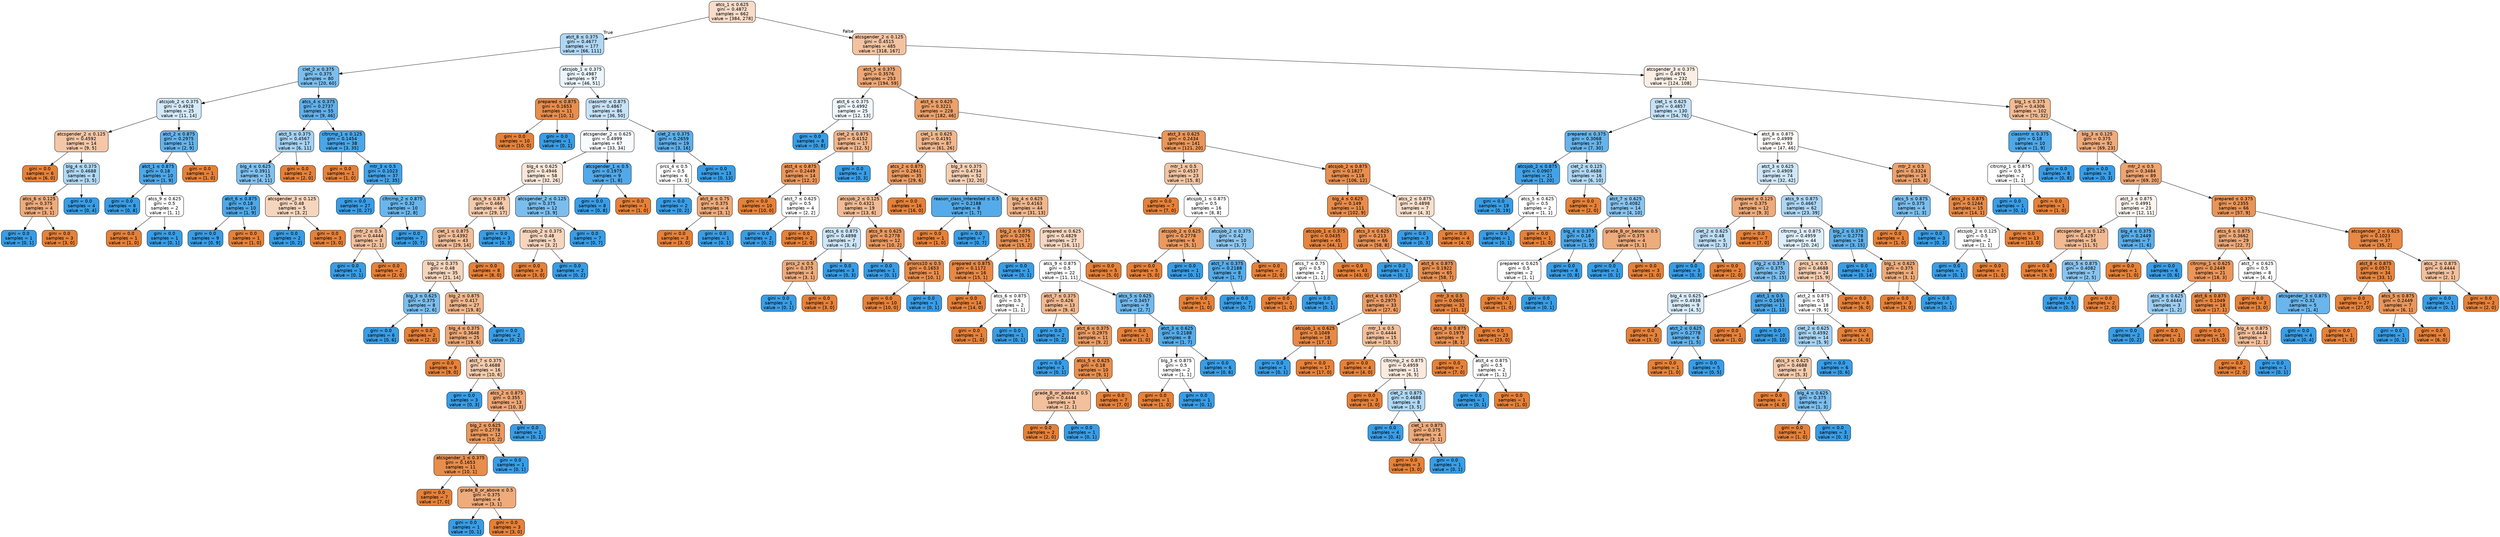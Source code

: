 digraph Tree {
node [shape=box, style="filled, rounded", color="black", fontname=helvetica] ;
edge [fontname=helvetica] ;
0 [label=<atcs_1 &le; 0.625<br/>gini = 0.4872<br/>samples = 662<br/>value = [384, 278]>, fillcolor="#e5813946"] ;
1 [label=<atct_8 &le; 0.375<br/>gini = 0.4677<br/>samples = 177<br/>value = [66, 111]>, fillcolor="#399de567"] ;
0 -> 1 [labeldistance=2.5, labelangle=45, headlabel="True"] ;
2 [label=<clet_2 &le; 0.375<br/>gini = 0.375<br/>samples = 80<br/>value = [20, 60]>, fillcolor="#399de5aa"] ;
1 -> 2 ;
3 [label=<atcsjob_2 &le; 0.375<br/>gini = 0.4928<br/>samples = 25<br/>value = [11, 14]>, fillcolor="#399de537"] ;
2 -> 3 ;
4 [label=<atcsgender_2 &le; 0.125<br/>gini = 0.4592<br/>samples = 14<br/>value = [9, 5]>, fillcolor="#e5813971"] ;
3 -> 4 ;
5 [label=<gini = 0.0<br/>samples = 6<br/>value = [6, 0]>, fillcolor="#e58139ff"] ;
4 -> 5 ;
6 [label=<blg_4 &le; 0.375<br/>gini = 0.4688<br/>samples = 8<br/>value = [3, 5]>, fillcolor="#399de566"] ;
4 -> 6 ;
7 [label=<atcs_6 &le; 0.125<br/>gini = 0.375<br/>samples = 4<br/>value = [3, 1]>, fillcolor="#e58139aa"] ;
6 -> 7 ;
8 [label=<gini = 0.0<br/>samples = 1<br/>value = [0, 1]>, fillcolor="#399de5ff"] ;
7 -> 8 ;
9 [label=<gini = 0.0<br/>samples = 3<br/>value = [3, 0]>, fillcolor="#e58139ff"] ;
7 -> 9 ;
10 [label=<gini = 0.0<br/>samples = 4<br/>value = [0, 4]>, fillcolor="#399de5ff"] ;
6 -> 10 ;
11 [label=<atct_2 &le; 0.875<br/>gini = 0.2975<br/>samples = 11<br/>value = [2, 9]>, fillcolor="#399de5c6"] ;
3 -> 11 ;
12 [label=<atct_1 &le; 0.875<br/>gini = 0.18<br/>samples = 10<br/>value = [1, 9]>, fillcolor="#399de5e3"] ;
11 -> 12 ;
13 [label=<gini = 0.0<br/>samples = 8<br/>value = [0, 8]>, fillcolor="#399de5ff"] ;
12 -> 13 ;
14 [label=<atcs_9 &le; 0.625<br/>gini = 0.5<br/>samples = 2<br/>value = [1, 1]>, fillcolor="#e5813900"] ;
12 -> 14 ;
15 [label=<gini = 0.0<br/>samples = 1<br/>value = [1, 0]>, fillcolor="#e58139ff"] ;
14 -> 15 ;
16 [label=<gini = 0.0<br/>samples = 1<br/>value = [0, 1]>, fillcolor="#399de5ff"] ;
14 -> 16 ;
17 [label=<gini = 0.0<br/>samples = 1<br/>value = [1, 0]>, fillcolor="#e58139ff"] ;
11 -> 17 ;
18 [label=<atcs_4 &le; 0.375<br/>gini = 0.2737<br/>samples = 55<br/>value = [9, 46]>, fillcolor="#399de5cd"] ;
2 -> 18 ;
19 [label=<atct_5 &le; 0.375<br/>gini = 0.4567<br/>samples = 17<br/>value = [6, 11]>, fillcolor="#399de574"] ;
18 -> 19 ;
20 [label=<blg_4 &le; 0.625<br/>gini = 0.3911<br/>samples = 15<br/>value = [4, 11]>, fillcolor="#399de5a2"] ;
19 -> 20 ;
21 [label=<atct_6 &le; 0.875<br/>gini = 0.18<br/>samples = 10<br/>value = [1, 9]>, fillcolor="#399de5e3"] ;
20 -> 21 ;
22 [label=<gini = 0.0<br/>samples = 9<br/>value = [0, 9]>, fillcolor="#399de5ff"] ;
21 -> 22 ;
23 [label=<gini = 0.0<br/>samples = 1<br/>value = [1, 0]>, fillcolor="#e58139ff"] ;
21 -> 23 ;
24 [label=<atcsgender_3 &le; 0.125<br/>gini = 0.48<br/>samples = 5<br/>value = [3, 2]>, fillcolor="#e5813955"] ;
20 -> 24 ;
25 [label=<gini = 0.0<br/>samples = 2<br/>value = [0, 2]>, fillcolor="#399de5ff"] ;
24 -> 25 ;
26 [label=<gini = 0.0<br/>samples = 3<br/>value = [3, 0]>, fillcolor="#e58139ff"] ;
24 -> 26 ;
27 [label=<gini = 0.0<br/>samples = 2<br/>value = [2, 0]>, fillcolor="#e58139ff"] ;
19 -> 27 ;
28 [label=<cltrcmp_1 &le; 0.125<br/>gini = 0.1454<br/>samples = 38<br/>value = [3, 35]>, fillcolor="#399de5e9"] ;
18 -> 28 ;
29 [label=<gini = 0.0<br/>samples = 1<br/>value = [1, 0]>, fillcolor="#e58139ff"] ;
28 -> 29 ;
30 [label=<mtr_3 &le; 0.5<br/>gini = 0.1023<br/>samples = 37<br/>value = [2, 35]>, fillcolor="#399de5f0"] ;
28 -> 30 ;
31 [label=<gini = 0.0<br/>samples = 27<br/>value = [0, 27]>, fillcolor="#399de5ff"] ;
30 -> 31 ;
32 [label=<cltrcmp_2 &le; 0.875<br/>gini = 0.32<br/>samples = 10<br/>value = [2, 8]>, fillcolor="#399de5bf"] ;
30 -> 32 ;
33 [label=<mtr_2 &le; 0.5<br/>gini = 0.4444<br/>samples = 3<br/>value = [2, 1]>, fillcolor="#e581397f"] ;
32 -> 33 ;
34 [label=<gini = 0.0<br/>samples = 1<br/>value = [0, 1]>, fillcolor="#399de5ff"] ;
33 -> 34 ;
35 [label=<gini = 0.0<br/>samples = 2<br/>value = [2, 0]>, fillcolor="#e58139ff"] ;
33 -> 35 ;
36 [label=<gini = 0.0<br/>samples = 7<br/>value = [0, 7]>, fillcolor="#399de5ff"] ;
32 -> 36 ;
37 [label=<atcsjob_1 &le; 0.375<br/>gini = 0.4987<br/>samples = 97<br/>value = [46, 51]>, fillcolor="#399de519"] ;
1 -> 37 ;
38 [label=<prepared &le; 0.875<br/>gini = 0.1653<br/>samples = 11<br/>value = [10, 1]>, fillcolor="#e58139e6"] ;
37 -> 38 ;
39 [label=<gini = 0.0<br/>samples = 10<br/>value = [10, 0]>, fillcolor="#e58139ff"] ;
38 -> 39 ;
40 [label=<gini = 0.0<br/>samples = 1<br/>value = [0, 1]>, fillcolor="#399de5ff"] ;
38 -> 40 ;
41 [label=<classmtr &le; 0.875<br/>gini = 0.4867<br/>samples = 86<br/>value = [36, 50]>, fillcolor="#399de547"] ;
37 -> 41 ;
42 [label=<atcsgender_2 &le; 0.625<br/>gini = 0.4999<br/>samples = 67<br/>value = [33, 34]>, fillcolor="#399de508"] ;
41 -> 42 ;
43 [label=<blg_4 &le; 0.625<br/>gini = 0.4946<br/>samples = 58<br/>value = [32, 26]>, fillcolor="#e5813930"] ;
42 -> 43 ;
44 [label=<atcs_9 &le; 0.875<br/>gini = 0.466<br/>samples = 46<br/>value = [29, 17]>, fillcolor="#e581396a"] ;
43 -> 44 ;
45 [label=<clet_1 &le; 0.875<br/>gini = 0.4392<br/>samples = 43<br/>value = [29, 14]>, fillcolor="#e5813984"] ;
44 -> 45 ;
46 [label=<blg_2 &le; 0.375<br/>gini = 0.48<br/>samples = 35<br/>value = [21, 14]>, fillcolor="#e5813955"] ;
45 -> 46 ;
47 [label=<blg_3 &le; 0.625<br/>gini = 0.375<br/>samples = 8<br/>value = [2, 6]>, fillcolor="#399de5aa"] ;
46 -> 47 ;
48 [label=<gini = 0.0<br/>samples = 6<br/>value = [0, 6]>, fillcolor="#399de5ff"] ;
47 -> 48 ;
49 [label=<gini = 0.0<br/>samples = 2<br/>value = [2, 0]>, fillcolor="#e58139ff"] ;
47 -> 49 ;
50 [label=<blg_2 &le; 0.875<br/>gini = 0.417<br/>samples = 27<br/>value = [19, 8]>, fillcolor="#e5813994"] ;
46 -> 50 ;
51 [label=<blg_4 &le; 0.375<br/>gini = 0.3648<br/>samples = 25<br/>value = [19, 6]>, fillcolor="#e58139ae"] ;
50 -> 51 ;
52 [label=<gini = 0.0<br/>samples = 9<br/>value = [9, 0]>, fillcolor="#e58139ff"] ;
51 -> 52 ;
53 [label=<atct_7 &le; 0.375<br/>gini = 0.4688<br/>samples = 16<br/>value = [10, 6]>, fillcolor="#e5813966"] ;
51 -> 53 ;
54 [label=<gini = 0.0<br/>samples = 3<br/>value = [0, 3]>, fillcolor="#399de5ff"] ;
53 -> 54 ;
55 [label=<atcs_2 &le; 0.875<br/>gini = 0.355<br/>samples = 13<br/>value = [10, 3]>, fillcolor="#e58139b3"] ;
53 -> 55 ;
56 [label=<blg_2 &le; 0.625<br/>gini = 0.2778<br/>samples = 12<br/>value = [10, 2]>, fillcolor="#e58139cc"] ;
55 -> 56 ;
57 [label=<atcsgender_1 &le; 0.375<br/>gini = 0.1653<br/>samples = 11<br/>value = [10, 1]>, fillcolor="#e58139e6"] ;
56 -> 57 ;
58 [label=<gini = 0.0<br/>samples = 7<br/>value = [7, 0]>, fillcolor="#e58139ff"] ;
57 -> 58 ;
59 [label=<grade_B_or_above &le; 0.5<br/>gini = 0.375<br/>samples = 4<br/>value = [3, 1]>, fillcolor="#e58139aa"] ;
57 -> 59 ;
60 [label=<gini = 0.0<br/>samples = 1<br/>value = [0, 1]>, fillcolor="#399de5ff"] ;
59 -> 60 ;
61 [label=<gini = 0.0<br/>samples = 3<br/>value = [3, 0]>, fillcolor="#e58139ff"] ;
59 -> 61 ;
62 [label=<gini = 0.0<br/>samples = 1<br/>value = [0, 1]>, fillcolor="#399de5ff"] ;
56 -> 62 ;
63 [label=<gini = 0.0<br/>samples = 1<br/>value = [0, 1]>, fillcolor="#399de5ff"] ;
55 -> 63 ;
64 [label=<gini = 0.0<br/>samples = 2<br/>value = [0, 2]>, fillcolor="#399de5ff"] ;
50 -> 64 ;
65 [label=<gini = 0.0<br/>samples = 8<br/>value = [8, 0]>, fillcolor="#e58139ff"] ;
45 -> 65 ;
66 [label=<gini = 0.0<br/>samples = 3<br/>value = [0, 3]>, fillcolor="#399de5ff"] ;
44 -> 66 ;
67 [label=<atcsgender_2 &le; 0.125<br/>gini = 0.375<br/>samples = 12<br/>value = [3, 9]>, fillcolor="#399de5aa"] ;
43 -> 67 ;
68 [label=<atcsjob_2 &le; 0.375<br/>gini = 0.48<br/>samples = 5<br/>value = [3, 2]>, fillcolor="#e5813955"] ;
67 -> 68 ;
69 [label=<gini = 0.0<br/>samples = 3<br/>value = [3, 0]>, fillcolor="#e58139ff"] ;
68 -> 69 ;
70 [label=<gini = 0.0<br/>samples = 2<br/>value = [0, 2]>, fillcolor="#399de5ff"] ;
68 -> 70 ;
71 [label=<gini = 0.0<br/>samples = 7<br/>value = [0, 7]>, fillcolor="#399de5ff"] ;
67 -> 71 ;
72 [label=<atcsgender_1 &le; 0.5<br/>gini = 0.1975<br/>samples = 9<br/>value = [1, 8]>, fillcolor="#399de5df"] ;
42 -> 72 ;
73 [label=<gini = 0.0<br/>samples = 8<br/>value = [0, 8]>, fillcolor="#399de5ff"] ;
72 -> 73 ;
74 [label=<gini = 0.0<br/>samples = 1<br/>value = [1, 0]>, fillcolor="#e58139ff"] ;
72 -> 74 ;
75 [label=<clet_2 &le; 0.375<br/>gini = 0.2659<br/>samples = 19<br/>value = [3, 16]>, fillcolor="#399de5cf"] ;
41 -> 75 ;
76 [label=<prcs_4 &le; 0.5<br/>gini = 0.5<br/>samples = 6<br/>value = [3, 3]>, fillcolor="#e5813900"] ;
75 -> 76 ;
77 [label=<gini = 0.0<br/>samples = 2<br/>value = [0, 2]>, fillcolor="#399de5ff"] ;
76 -> 77 ;
78 [label=<atct_8 &le; 0.75<br/>gini = 0.375<br/>samples = 4<br/>value = [3, 1]>, fillcolor="#e58139aa"] ;
76 -> 78 ;
79 [label=<gini = 0.0<br/>samples = 3<br/>value = [3, 0]>, fillcolor="#e58139ff"] ;
78 -> 79 ;
80 [label=<gini = 0.0<br/>samples = 1<br/>value = [0, 1]>, fillcolor="#399de5ff"] ;
78 -> 80 ;
81 [label=<gini = 0.0<br/>samples = 13<br/>value = [0, 13]>, fillcolor="#399de5ff"] ;
75 -> 81 ;
82 [label=<atcsgender_2 &le; 0.125<br/>gini = 0.4515<br/>samples = 485<br/>value = [318, 167]>, fillcolor="#e5813979"] ;
0 -> 82 [labeldistance=2.5, labelangle=-45, headlabel="False"] ;
83 [label=<atct_5 &le; 0.375<br/>gini = 0.3576<br/>samples = 253<br/>value = [194, 59]>, fillcolor="#e58139b1"] ;
82 -> 83 ;
84 [label=<atct_6 &le; 0.375<br/>gini = 0.4992<br/>samples = 25<br/>value = [12, 13]>, fillcolor="#399de514"] ;
83 -> 84 ;
85 [label=<gini = 0.0<br/>samples = 8<br/>value = [0, 8]>, fillcolor="#399de5ff"] ;
84 -> 85 ;
86 [label=<clet_2 &le; 0.875<br/>gini = 0.4152<br/>samples = 17<br/>value = [12, 5]>, fillcolor="#e5813995"] ;
84 -> 86 ;
87 [label=<atct_4 &le; 0.875<br/>gini = 0.2449<br/>samples = 14<br/>value = [12, 2]>, fillcolor="#e58139d4"] ;
86 -> 87 ;
88 [label=<gini = 0.0<br/>samples = 10<br/>value = [10, 0]>, fillcolor="#e58139ff"] ;
87 -> 88 ;
89 [label=<atct_7 &le; 0.625<br/>gini = 0.5<br/>samples = 4<br/>value = [2, 2]>, fillcolor="#e5813900"] ;
87 -> 89 ;
90 [label=<gini = 0.0<br/>samples = 2<br/>value = [0, 2]>, fillcolor="#399de5ff"] ;
89 -> 90 ;
91 [label=<gini = 0.0<br/>samples = 2<br/>value = [2, 0]>, fillcolor="#e58139ff"] ;
89 -> 91 ;
92 [label=<gini = 0.0<br/>samples = 3<br/>value = [0, 3]>, fillcolor="#399de5ff"] ;
86 -> 92 ;
93 [label=<atct_6 &le; 0.625<br/>gini = 0.3221<br/>samples = 228<br/>value = [182, 46]>, fillcolor="#e58139bf"] ;
83 -> 93 ;
94 [label=<clet_1 &le; 0.625<br/>gini = 0.4191<br/>samples = 87<br/>value = [61, 26]>, fillcolor="#e5813992"] ;
93 -> 94 ;
95 [label=<atcs_2 &le; 0.875<br/>gini = 0.2841<br/>samples = 35<br/>value = [29, 6]>, fillcolor="#e58139ca"] ;
94 -> 95 ;
96 [label=<atcsjob_2 &le; 0.125<br/>gini = 0.4321<br/>samples = 19<br/>value = [13, 6]>, fillcolor="#e5813989"] ;
95 -> 96 ;
97 [label=<atcs_6 &le; 0.875<br/>gini = 0.4898<br/>samples = 7<br/>value = [3, 4]>, fillcolor="#399de540"] ;
96 -> 97 ;
98 [label=<prcs_2 &le; 0.5<br/>gini = 0.375<br/>samples = 4<br/>value = [3, 1]>, fillcolor="#e58139aa"] ;
97 -> 98 ;
99 [label=<gini = 0.0<br/>samples = 1<br/>value = [0, 1]>, fillcolor="#399de5ff"] ;
98 -> 99 ;
100 [label=<gini = 0.0<br/>samples = 3<br/>value = [3, 0]>, fillcolor="#e58139ff"] ;
98 -> 100 ;
101 [label=<gini = 0.0<br/>samples = 3<br/>value = [0, 3]>, fillcolor="#399de5ff"] ;
97 -> 101 ;
102 [label=<atcs_9 &le; 0.625<br/>gini = 0.2778<br/>samples = 12<br/>value = [10, 2]>, fillcolor="#e58139cc"] ;
96 -> 102 ;
103 [label=<gini = 0.0<br/>samples = 1<br/>value = [0, 1]>, fillcolor="#399de5ff"] ;
102 -> 103 ;
104 [label=<priorcs10 &le; 0.5<br/>gini = 0.1653<br/>samples = 11<br/>value = [10, 1]>, fillcolor="#e58139e6"] ;
102 -> 104 ;
105 [label=<gini = 0.0<br/>samples = 10<br/>value = [10, 0]>, fillcolor="#e58139ff"] ;
104 -> 105 ;
106 [label=<gini = 0.0<br/>samples = 1<br/>value = [0, 1]>, fillcolor="#399de5ff"] ;
104 -> 106 ;
107 [label=<gini = 0.0<br/>samples = 16<br/>value = [16, 0]>, fillcolor="#e58139ff"] ;
95 -> 107 ;
108 [label=<blg_3 &le; 0.375<br/>gini = 0.4734<br/>samples = 52<br/>value = [32, 20]>, fillcolor="#e5813960"] ;
94 -> 108 ;
109 [label=<reason_class_Interested &le; 0.5<br/>gini = 0.2188<br/>samples = 8<br/>value = [1, 7]>, fillcolor="#399de5db"] ;
108 -> 109 ;
110 [label=<gini = 0.0<br/>samples = 1<br/>value = [1, 0]>, fillcolor="#e58139ff"] ;
109 -> 110 ;
111 [label=<gini = 0.0<br/>samples = 7<br/>value = [0, 7]>, fillcolor="#399de5ff"] ;
109 -> 111 ;
112 [label=<blg_4 &le; 0.625<br/>gini = 0.4163<br/>samples = 44<br/>value = [31, 13]>, fillcolor="#e5813994"] ;
108 -> 112 ;
113 [label=<blg_2 &le; 0.875<br/>gini = 0.2076<br/>samples = 17<br/>value = [15, 2]>, fillcolor="#e58139dd"] ;
112 -> 113 ;
114 [label=<prepared &le; 0.875<br/>gini = 0.1172<br/>samples = 16<br/>value = [15, 1]>, fillcolor="#e58139ee"] ;
113 -> 114 ;
115 [label=<gini = 0.0<br/>samples = 14<br/>value = [14, 0]>, fillcolor="#e58139ff"] ;
114 -> 115 ;
116 [label=<atcs_6 &le; 0.875<br/>gini = 0.5<br/>samples = 2<br/>value = [1, 1]>, fillcolor="#e5813900"] ;
114 -> 116 ;
117 [label=<gini = 0.0<br/>samples = 1<br/>value = [1, 0]>, fillcolor="#e58139ff"] ;
116 -> 117 ;
118 [label=<gini = 0.0<br/>samples = 1<br/>value = [0, 1]>, fillcolor="#399de5ff"] ;
116 -> 118 ;
119 [label=<gini = 0.0<br/>samples = 1<br/>value = [0, 1]>, fillcolor="#399de5ff"] ;
113 -> 119 ;
120 [label=<prepared &le; 0.625<br/>gini = 0.4829<br/>samples = 27<br/>value = [16, 11]>, fillcolor="#e5813950"] ;
112 -> 120 ;
121 [label=<atcs_9 &le; 0.875<br/>gini = 0.5<br/>samples = 22<br/>value = [11, 11]>, fillcolor="#e5813900"] ;
120 -> 121 ;
122 [label=<atct_7 &le; 0.375<br/>gini = 0.426<br/>samples = 13<br/>value = [9, 4]>, fillcolor="#e581398e"] ;
121 -> 122 ;
123 [label=<gini = 0.0<br/>samples = 2<br/>value = [0, 2]>, fillcolor="#399de5ff"] ;
122 -> 123 ;
124 [label=<atct_6 &le; 0.375<br/>gini = 0.2975<br/>samples = 11<br/>value = [9, 2]>, fillcolor="#e58139c6"] ;
122 -> 124 ;
125 [label=<gini = 0.0<br/>samples = 1<br/>value = [0, 1]>, fillcolor="#399de5ff"] ;
124 -> 125 ;
126 [label=<atcs_5 &le; 0.625<br/>gini = 0.18<br/>samples = 10<br/>value = [9, 1]>, fillcolor="#e58139e3"] ;
124 -> 126 ;
127 [label=<grade_B_or_above &le; 0.5<br/>gini = 0.4444<br/>samples = 3<br/>value = [2, 1]>, fillcolor="#e581397f"] ;
126 -> 127 ;
128 [label=<gini = 0.0<br/>samples = 2<br/>value = [2, 0]>, fillcolor="#e58139ff"] ;
127 -> 128 ;
129 [label=<gini = 0.0<br/>samples = 1<br/>value = [0, 1]>, fillcolor="#399de5ff"] ;
127 -> 129 ;
130 [label=<gini = 0.0<br/>samples = 7<br/>value = [7, 0]>, fillcolor="#e58139ff"] ;
126 -> 130 ;
131 [label=<atcs_5 &le; 0.625<br/>gini = 0.3457<br/>samples = 9<br/>value = [2, 7]>, fillcolor="#399de5b6"] ;
121 -> 131 ;
132 [label=<gini = 0.0<br/>samples = 1<br/>value = [1, 0]>, fillcolor="#e58139ff"] ;
131 -> 132 ;
133 [label=<atct_3 &le; 0.625<br/>gini = 0.2188<br/>samples = 8<br/>value = [1, 7]>, fillcolor="#399de5db"] ;
131 -> 133 ;
134 [label=<blg_3 &le; 0.875<br/>gini = 0.5<br/>samples = 2<br/>value = [1, 1]>, fillcolor="#e5813900"] ;
133 -> 134 ;
135 [label=<gini = 0.0<br/>samples = 1<br/>value = [1, 0]>, fillcolor="#e58139ff"] ;
134 -> 135 ;
136 [label=<gini = 0.0<br/>samples = 1<br/>value = [0, 1]>, fillcolor="#399de5ff"] ;
134 -> 136 ;
137 [label=<gini = 0.0<br/>samples = 6<br/>value = [0, 6]>, fillcolor="#399de5ff"] ;
133 -> 137 ;
138 [label=<gini = 0.0<br/>samples = 5<br/>value = [5, 0]>, fillcolor="#e58139ff"] ;
120 -> 138 ;
139 [label=<atct_3 &le; 0.625<br/>gini = 0.2434<br/>samples = 141<br/>value = [121, 20]>, fillcolor="#e58139d5"] ;
93 -> 139 ;
140 [label=<mtr_1 &le; 0.5<br/>gini = 0.4537<br/>samples = 23<br/>value = [15, 8]>, fillcolor="#e5813977"] ;
139 -> 140 ;
141 [label=<gini = 0.0<br/>samples = 7<br/>value = [7, 0]>, fillcolor="#e58139ff"] ;
140 -> 141 ;
142 [label=<atcsjob_1 &le; 0.875<br/>gini = 0.5<br/>samples = 16<br/>value = [8, 8]>, fillcolor="#e5813900"] ;
140 -> 142 ;
143 [label=<atcsjob_2 &le; 0.625<br/>gini = 0.2778<br/>samples = 6<br/>value = [5, 1]>, fillcolor="#e58139cc"] ;
142 -> 143 ;
144 [label=<gini = 0.0<br/>samples = 5<br/>value = [5, 0]>, fillcolor="#e58139ff"] ;
143 -> 144 ;
145 [label=<gini = 0.0<br/>samples = 1<br/>value = [0, 1]>, fillcolor="#399de5ff"] ;
143 -> 145 ;
146 [label=<atcsjob_2 &le; 0.375<br/>gini = 0.42<br/>samples = 10<br/>value = [3, 7]>, fillcolor="#399de592"] ;
142 -> 146 ;
147 [label=<atct_7 &le; 0.375<br/>gini = 0.2188<br/>samples = 8<br/>value = [1, 7]>, fillcolor="#399de5db"] ;
146 -> 147 ;
148 [label=<gini = 0.0<br/>samples = 1<br/>value = [1, 0]>, fillcolor="#e58139ff"] ;
147 -> 148 ;
149 [label=<gini = 0.0<br/>samples = 7<br/>value = [0, 7]>, fillcolor="#399de5ff"] ;
147 -> 149 ;
150 [label=<gini = 0.0<br/>samples = 2<br/>value = [2, 0]>, fillcolor="#e58139ff"] ;
146 -> 150 ;
151 [label=<atcsjob_2 &le; 0.875<br/>gini = 0.1827<br/>samples = 118<br/>value = [106, 12]>, fillcolor="#e58139e2"] ;
139 -> 151 ;
152 [label=<blg_4 &le; 0.625<br/>gini = 0.149<br/>samples = 111<br/>value = [102, 9]>, fillcolor="#e58139e9"] ;
151 -> 152 ;
153 [label=<atcsjob_1 &le; 0.375<br/>gini = 0.0435<br/>samples = 45<br/>value = [44, 1]>, fillcolor="#e58139f9"] ;
152 -> 153 ;
154 [label=<atcs_7 &le; 0.75<br/>gini = 0.5<br/>samples = 2<br/>value = [1, 1]>, fillcolor="#e5813900"] ;
153 -> 154 ;
155 [label=<gini = 0.0<br/>samples = 1<br/>value = [1, 0]>, fillcolor="#e58139ff"] ;
154 -> 155 ;
156 [label=<gini = 0.0<br/>samples = 1<br/>value = [0, 1]>, fillcolor="#399de5ff"] ;
154 -> 156 ;
157 [label=<gini = 0.0<br/>samples = 43<br/>value = [43, 0]>, fillcolor="#e58139ff"] ;
153 -> 157 ;
158 [label=<atcs_3 &le; 0.625<br/>gini = 0.213<br/>samples = 66<br/>value = [58, 8]>, fillcolor="#e58139dc"] ;
152 -> 158 ;
159 [label=<gini = 0.0<br/>samples = 1<br/>value = [0, 1]>, fillcolor="#399de5ff"] ;
158 -> 159 ;
160 [label=<atct_6 &le; 0.875<br/>gini = 0.1922<br/>samples = 65<br/>value = [58, 7]>, fillcolor="#e58139e0"] ;
158 -> 160 ;
161 [label=<atct_4 &le; 0.875<br/>gini = 0.2975<br/>samples = 33<br/>value = [27, 6]>, fillcolor="#e58139c6"] ;
160 -> 161 ;
162 [label=<atcsjob_1 &le; 0.625<br/>gini = 0.1049<br/>samples = 18<br/>value = [17, 1]>, fillcolor="#e58139f0"] ;
161 -> 162 ;
163 [label=<gini = 0.0<br/>samples = 1<br/>value = [0, 1]>, fillcolor="#399de5ff"] ;
162 -> 163 ;
164 [label=<gini = 0.0<br/>samples = 17<br/>value = [17, 0]>, fillcolor="#e58139ff"] ;
162 -> 164 ;
165 [label=<mtr_1 &le; 0.5<br/>gini = 0.4444<br/>samples = 15<br/>value = [10, 5]>, fillcolor="#e581397f"] ;
161 -> 165 ;
166 [label=<gini = 0.0<br/>samples = 4<br/>value = [4, 0]>, fillcolor="#e58139ff"] ;
165 -> 166 ;
167 [label=<cltrcmp_2 &le; 0.875<br/>gini = 0.4959<br/>samples = 11<br/>value = [6, 5]>, fillcolor="#e581392a"] ;
165 -> 167 ;
168 [label=<gini = 0.0<br/>samples = 3<br/>value = [3, 0]>, fillcolor="#e58139ff"] ;
167 -> 168 ;
169 [label=<clet_2 &le; 0.875<br/>gini = 0.4688<br/>samples = 8<br/>value = [3, 5]>, fillcolor="#399de566"] ;
167 -> 169 ;
170 [label=<gini = 0.0<br/>samples = 4<br/>value = [0, 4]>, fillcolor="#399de5ff"] ;
169 -> 170 ;
171 [label=<clet_1 &le; 0.875<br/>gini = 0.375<br/>samples = 4<br/>value = [3, 1]>, fillcolor="#e58139aa"] ;
169 -> 171 ;
172 [label=<gini = 0.0<br/>samples = 3<br/>value = [3, 0]>, fillcolor="#e58139ff"] ;
171 -> 172 ;
173 [label=<gini = 0.0<br/>samples = 1<br/>value = [0, 1]>, fillcolor="#399de5ff"] ;
171 -> 173 ;
174 [label=<mtr_3 &le; 0.5<br/>gini = 0.0605<br/>samples = 32<br/>value = [31, 1]>, fillcolor="#e58139f7"] ;
160 -> 174 ;
175 [label=<atcs_8 &le; 0.875<br/>gini = 0.1975<br/>samples = 9<br/>value = [8, 1]>, fillcolor="#e58139df"] ;
174 -> 175 ;
176 [label=<gini = 0.0<br/>samples = 7<br/>value = [7, 0]>, fillcolor="#e58139ff"] ;
175 -> 176 ;
177 [label=<atct_4 &le; 0.875<br/>gini = 0.5<br/>samples = 2<br/>value = [1, 1]>, fillcolor="#e5813900"] ;
175 -> 177 ;
178 [label=<gini = 0.0<br/>samples = 1<br/>value = [0, 1]>, fillcolor="#399de5ff"] ;
177 -> 178 ;
179 [label=<gini = 0.0<br/>samples = 1<br/>value = [1, 0]>, fillcolor="#e58139ff"] ;
177 -> 179 ;
180 [label=<gini = 0.0<br/>samples = 23<br/>value = [23, 0]>, fillcolor="#e58139ff"] ;
174 -> 180 ;
181 [label=<atcs_2 &le; 0.875<br/>gini = 0.4898<br/>samples = 7<br/>value = [4, 3]>, fillcolor="#e5813940"] ;
151 -> 181 ;
182 [label=<gini = 0.0<br/>samples = 3<br/>value = [0, 3]>, fillcolor="#399de5ff"] ;
181 -> 182 ;
183 [label=<gini = 0.0<br/>samples = 4<br/>value = [4, 0]>, fillcolor="#e58139ff"] ;
181 -> 183 ;
184 [label=<atcsgender_3 &le; 0.375<br/>gini = 0.4976<br/>samples = 232<br/>value = [124, 108]>, fillcolor="#e5813921"] ;
82 -> 184 ;
185 [label=<clet_1 &le; 0.625<br/>gini = 0.4857<br/>samples = 130<br/>value = [54, 76]>, fillcolor="#399de54a"] ;
184 -> 185 ;
186 [label=<prepared &le; 0.375<br/>gini = 0.3068<br/>samples = 37<br/>value = [7, 30]>, fillcolor="#399de5c4"] ;
185 -> 186 ;
187 [label=<atcsjob_2 &le; 0.875<br/>gini = 0.0907<br/>samples = 21<br/>value = [1, 20]>, fillcolor="#399de5f2"] ;
186 -> 187 ;
188 [label=<gini = 0.0<br/>samples = 19<br/>value = [0, 19]>, fillcolor="#399de5ff"] ;
187 -> 188 ;
189 [label=<atcs_5 &le; 0.625<br/>gini = 0.5<br/>samples = 2<br/>value = [1, 1]>, fillcolor="#e5813900"] ;
187 -> 189 ;
190 [label=<gini = 0.0<br/>samples = 1<br/>value = [0, 1]>, fillcolor="#399de5ff"] ;
189 -> 190 ;
191 [label=<gini = 0.0<br/>samples = 1<br/>value = [1, 0]>, fillcolor="#e58139ff"] ;
189 -> 191 ;
192 [label=<clet_2 &le; 0.125<br/>gini = 0.4688<br/>samples = 16<br/>value = [6, 10]>, fillcolor="#399de566"] ;
186 -> 192 ;
193 [label=<gini = 0.0<br/>samples = 2<br/>value = [2, 0]>, fillcolor="#e58139ff"] ;
192 -> 193 ;
194 [label=<atct_7 &le; 0.625<br/>gini = 0.4082<br/>samples = 14<br/>value = [4, 10]>, fillcolor="#399de599"] ;
192 -> 194 ;
195 [label=<blg_4 &le; 0.375<br/>gini = 0.18<br/>samples = 10<br/>value = [1, 9]>, fillcolor="#399de5e3"] ;
194 -> 195 ;
196 [label=<prepared &le; 0.625<br/>gini = 0.5<br/>samples = 2<br/>value = [1, 1]>, fillcolor="#e5813900"] ;
195 -> 196 ;
197 [label=<gini = 0.0<br/>samples = 1<br/>value = [1, 0]>, fillcolor="#e58139ff"] ;
196 -> 197 ;
198 [label=<gini = 0.0<br/>samples = 1<br/>value = [0, 1]>, fillcolor="#399de5ff"] ;
196 -> 198 ;
199 [label=<gini = 0.0<br/>samples = 8<br/>value = [0, 8]>, fillcolor="#399de5ff"] ;
195 -> 199 ;
200 [label=<grade_B_or_below &le; 0.5<br/>gini = 0.375<br/>samples = 4<br/>value = [3, 1]>, fillcolor="#e58139aa"] ;
194 -> 200 ;
201 [label=<gini = 0.0<br/>samples = 1<br/>value = [0, 1]>, fillcolor="#399de5ff"] ;
200 -> 201 ;
202 [label=<gini = 0.0<br/>samples = 3<br/>value = [3, 0]>, fillcolor="#e58139ff"] ;
200 -> 202 ;
203 [label=<atct_8 &le; 0.875<br/>gini = 0.4999<br/>samples = 93<br/>value = [47, 46]>, fillcolor="#e5813905"] ;
185 -> 203 ;
204 [label=<atct_3 &le; 0.625<br/>gini = 0.4909<br/>samples = 74<br/>value = [32, 42]>, fillcolor="#399de53d"] ;
203 -> 204 ;
205 [label=<prepared &le; 0.125<br/>gini = 0.375<br/>samples = 12<br/>value = [9, 3]>, fillcolor="#e58139aa"] ;
204 -> 205 ;
206 [label=<clet_2 &le; 0.625<br/>gini = 0.48<br/>samples = 5<br/>value = [2, 3]>, fillcolor="#399de555"] ;
205 -> 206 ;
207 [label=<gini = 0.0<br/>samples = 3<br/>value = [0, 3]>, fillcolor="#399de5ff"] ;
206 -> 207 ;
208 [label=<gini = 0.0<br/>samples = 2<br/>value = [2, 0]>, fillcolor="#e58139ff"] ;
206 -> 208 ;
209 [label=<gini = 0.0<br/>samples = 7<br/>value = [7, 0]>, fillcolor="#e58139ff"] ;
205 -> 209 ;
210 [label=<atcs_9 &le; 0.875<br/>gini = 0.4667<br/>samples = 62<br/>value = [23, 39]>, fillcolor="#399de569"] ;
204 -> 210 ;
211 [label=<cltrcmp_1 &le; 0.875<br/>gini = 0.4959<br/>samples = 44<br/>value = [20, 24]>, fillcolor="#399de52a"] ;
210 -> 211 ;
212 [label=<blg_2 &le; 0.375<br/>gini = 0.375<br/>samples = 20<br/>value = [5, 15]>, fillcolor="#399de5aa"] ;
211 -> 212 ;
213 [label=<blg_4 &le; 0.625<br/>gini = 0.4938<br/>samples = 9<br/>value = [4, 5]>, fillcolor="#399de533"] ;
212 -> 213 ;
214 [label=<gini = 0.0<br/>samples = 3<br/>value = [3, 0]>, fillcolor="#e58139ff"] ;
213 -> 214 ;
215 [label=<atct_2 &le; 0.625<br/>gini = 0.2778<br/>samples = 6<br/>value = [1, 5]>, fillcolor="#399de5cc"] ;
213 -> 215 ;
216 [label=<gini = 0.0<br/>samples = 1<br/>value = [1, 0]>, fillcolor="#e58139ff"] ;
215 -> 216 ;
217 [label=<gini = 0.0<br/>samples = 5<br/>value = [0, 5]>, fillcolor="#399de5ff"] ;
215 -> 217 ;
218 [label=<atct_1 &le; 0.5<br/>gini = 0.1653<br/>samples = 11<br/>value = [1, 10]>, fillcolor="#399de5e6"] ;
212 -> 218 ;
219 [label=<gini = 0.0<br/>samples = 1<br/>value = [1, 0]>, fillcolor="#e58139ff"] ;
218 -> 219 ;
220 [label=<gini = 0.0<br/>samples = 10<br/>value = [0, 10]>, fillcolor="#399de5ff"] ;
218 -> 220 ;
221 [label=<prcs_1 &le; 0.5<br/>gini = 0.4688<br/>samples = 24<br/>value = [15, 9]>, fillcolor="#e5813966"] ;
211 -> 221 ;
222 [label=<atct_2 &le; 0.875<br/>gini = 0.5<br/>samples = 18<br/>value = [9, 9]>, fillcolor="#e5813900"] ;
221 -> 222 ;
223 [label=<clet_2 &le; 0.625<br/>gini = 0.4592<br/>samples = 14<br/>value = [5, 9]>, fillcolor="#399de571"] ;
222 -> 223 ;
224 [label=<atcs_3 &le; 0.625<br/>gini = 0.4688<br/>samples = 8<br/>value = [5, 3]>, fillcolor="#e5813966"] ;
223 -> 224 ;
225 [label=<gini = 0.0<br/>samples = 4<br/>value = [4, 0]>, fillcolor="#e58139ff"] ;
224 -> 225 ;
226 [label=<blg_4 &le; 0.625<br/>gini = 0.375<br/>samples = 4<br/>value = [1, 3]>, fillcolor="#399de5aa"] ;
224 -> 226 ;
227 [label=<gini = 0.0<br/>samples = 1<br/>value = [1, 0]>, fillcolor="#e58139ff"] ;
226 -> 227 ;
228 [label=<gini = 0.0<br/>samples = 3<br/>value = [0, 3]>, fillcolor="#399de5ff"] ;
226 -> 228 ;
229 [label=<gini = 0.0<br/>samples = 6<br/>value = [0, 6]>, fillcolor="#399de5ff"] ;
223 -> 229 ;
230 [label=<gini = 0.0<br/>samples = 4<br/>value = [4, 0]>, fillcolor="#e58139ff"] ;
222 -> 230 ;
231 [label=<gini = 0.0<br/>samples = 6<br/>value = [6, 0]>, fillcolor="#e58139ff"] ;
221 -> 231 ;
232 [label=<blg_2 &le; 0.375<br/>gini = 0.2778<br/>samples = 18<br/>value = [3, 15]>, fillcolor="#399de5cc"] ;
210 -> 232 ;
233 [label=<gini = 0.0<br/>samples = 14<br/>value = [0, 14]>, fillcolor="#399de5ff"] ;
232 -> 233 ;
234 [label=<blg_1 &le; 0.625<br/>gini = 0.375<br/>samples = 4<br/>value = [3, 1]>, fillcolor="#e58139aa"] ;
232 -> 234 ;
235 [label=<gini = 0.0<br/>samples = 3<br/>value = [3, 0]>, fillcolor="#e58139ff"] ;
234 -> 235 ;
236 [label=<gini = 0.0<br/>samples = 1<br/>value = [0, 1]>, fillcolor="#399de5ff"] ;
234 -> 236 ;
237 [label=<mtr_2 &le; 0.5<br/>gini = 0.3324<br/>samples = 19<br/>value = [15, 4]>, fillcolor="#e58139bb"] ;
203 -> 237 ;
238 [label=<atcs_5 &le; 0.875<br/>gini = 0.375<br/>samples = 4<br/>value = [1, 3]>, fillcolor="#399de5aa"] ;
237 -> 238 ;
239 [label=<gini = 0.0<br/>samples = 1<br/>value = [1, 0]>, fillcolor="#e58139ff"] ;
238 -> 239 ;
240 [label=<gini = 0.0<br/>samples = 3<br/>value = [0, 3]>, fillcolor="#399de5ff"] ;
238 -> 240 ;
241 [label=<atcs_3 &le; 0.875<br/>gini = 0.1244<br/>samples = 15<br/>value = [14, 1]>, fillcolor="#e58139ed"] ;
237 -> 241 ;
242 [label=<atcsjob_2 &le; 0.125<br/>gini = 0.5<br/>samples = 2<br/>value = [1, 1]>, fillcolor="#e5813900"] ;
241 -> 242 ;
243 [label=<gini = 0.0<br/>samples = 1<br/>value = [0, 1]>, fillcolor="#399de5ff"] ;
242 -> 243 ;
244 [label=<gini = 0.0<br/>samples = 1<br/>value = [1, 0]>, fillcolor="#e58139ff"] ;
242 -> 244 ;
245 [label=<gini = 0.0<br/>samples = 13<br/>value = [13, 0]>, fillcolor="#e58139ff"] ;
241 -> 245 ;
246 [label=<blg_1 &le; 0.375<br/>gini = 0.4306<br/>samples = 102<br/>value = [70, 32]>, fillcolor="#e581398a"] ;
184 -> 246 ;
247 [label=<classmtr &le; 0.375<br/>gini = 0.18<br/>samples = 10<br/>value = [1, 9]>, fillcolor="#399de5e3"] ;
246 -> 247 ;
248 [label=<cltrcmp_1 &le; 0.875<br/>gini = 0.5<br/>samples = 2<br/>value = [1, 1]>, fillcolor="#e5813900"] ;
247 -> 248 ;
249 [label=<gini = 0.0<br/>samples = 1<br/>value = [0, 1]>, fillcolor="#399de5ff"] ;
248 -> 249 ;
250 [label=<gini = 0.0<br/>samples = 1<br/>value = [1, 0]>, fillcolor="#e58139ff"] ;
248 -> 250 ;
251 [label=<gini = 0.0<br/>samples = 8<br/>value = [0, 8]>, fillcolor="#399de5ff"] ;
247 -> 251 ;
252 [label=<blg_3 &le; 0.125<br/>gini = 0.375<br/>samples = 92<br/>value = [69, 23]>, fillcolor="#e58139aa"] ;
246 -> 252 ;
253 [label=<gini = 0.0<br/>samples = 3<br/>value = [0, 3]>, fillcolor="#399de5ff"] ;
252 -> 253 ;
254 [label=<mtr_2 &le; 0.5<br/>gini = 0.3484<br/>samples = 89<br/>value = [69, 20]>, fillcolor="#e58139b5"] ;
252 -> 254 ;
255 [label=<atct_3 &le; 0.875<br/>gini = 0.4991<br/>samples = 23<br/>value = [12, 11]>, fillcolor="#e5813915"] ;
254 -> 255 ;
256 [label=<atcsgender_1 &le; 0.125<br/>gini = 0.4297<br/>samples = 16<br/>value = [11, 5]>, fillcolor="#e581398b"] ;
255 -> 256 ;
257 [label=<gini = 0.0<br/>samples = 9<br/>value = [9, 0]>, fillcolor="#e58139ff"] ;
256 -> 257 ;
258 [label=<atcs_5 &le; 0.875<br/>gini = 0.4082<br/>samples = 7<br/>value = [2, 5]>, fillcolor="#399de599"] ;
256 -> 258 ;
259 [label=<gini = 0.0<br/>samples = 5<br/>value = [0, 5]>, fillcolor="#399de5ff"] ;
258 -> 259 ;
260 [label=<gini = 0.0<br/>samples = 2<br/>value = [2, 0]>, fillcolor="#e58139ff"] ;
258 -> 260 ;
261 [label=<blg_4 &le; 0.375<br/>gini = 0.2449<br/>samples = 7<br/>value = [1, 6]>, fillcolor="#399de5d4"] ;
255 -> 261 ;
262 [label=<gini = 0.0<br/>samples = 1<br/>value = [1, 0]>, fillcolor="#e58139ff"] ;
261 -> 262 ;
263 [label=<gini = 0.0<br/>samples = 6<br/>value = [0, 6]>, fillcolor="#399de5ff"] ;
261 -> 263 ;
264 [label=<prepared &le; 0.375<br/>gini = 0.2355<br/>samples = 66<br/>value = [57, 9]>, fillcolor="#e58139d7"] ;
254 -> 264 ;
265 [label=<atcs_6 &le; 0.875<br/>gini = 0.3662<br/>samples = 29<br/>value = [22, 7]>, fillcolor="#e58139ae"] ;
264 -> 265 ;
266 [label=<cltrcmp_1 &le; 0.625<br/>gini = 0.2449<br/>samples = 21<br/>value = [18, 3]>, fillcolor="#e58139d4"] ;
265 -> 266 ;
267 [label=<atcs_8 &le; 0.625<br/>gini = 0.4444<br/>samples = 3<br/>value = [1, 2]>, fillcolor="#399de57f"] ;
266 -> 267 ;
268 [label=<gini = 0.0<br/>samples = 2<br/>value = [0, 2]>, fillcolor="#399de5ff"] ;
267 -> 268 ;
269 [label=<gini = 0.0<br/>samples = 1<br/>value = [1, 0]>, fillcolor="#e58139ff"] ;
267 -> 269 ;
270 [label=<atct_6 &le; 0.875<br/>gini = 0.1049<br/>samples = 18<br/>value = [17, 1]>, fillcolor="#e58139f0"] ;
266 -> 270 ;
271 [label=<gini = 0.0<br/>samples = 15<br/>value = [15, 0]>, fillcolor="#e58139ff"] ;
270 -> 271 ;
272 [label=<blg_4 &le; 0.875<br/>gini = 0.4444<br/>samples = 3<br/>value = [2, 1]>, fillcolor="#e581397f"] ;
270 -> 272 ;
273 [label=<gini = 0.0<br/>samples = 2<br/>value = [2, 0]>, fillcolor="#e58139ff"] ;
272 -> 273 ;
274 [label=<gini = 0.0<br/>samples = 1<br/>value = [0, 1]>, fillcolor="#399de5ff"] ;
272 -> 274 ;
275 [label=<atct_7 &le; 0.625<br/>gini = 0.5<br/>samples = 8<br/>value = [4, 4]>, fillcolor="#e5813900"] ;
265 -> 275 ;
276 [label=<gini = 0.0<br/>samples = 3<br/>value = [3, 0]>, fillcolor="#e58139ff"] ;
275 -> 276 ;
277 [label=<atcsgender_3 &le; 0.875<br/>gini = 0.32<br/>samples = 5<br/>value = [1, 4]>, fillcolor="#399de5bf"] ;
275 -> 277 ;
278 [label=<gini = 0.0<br/>samples = 4<br/>value = [0, 4]>, fillcolor="#399de5ff"] ;
277 -> 278 ;
279 [label=<gini = 0.0<br/>samples = 1<br/>value = [1, 0]>, fillcolor="#e58139ff"] ;
277 -> 279 ;
280 [label=<atcsgender_2 &le; 0.625<br/>gini = 0.1023<br/>samples = 37<br/>value = [35, 2]>, fillcolor="#e58139f0"] ;
264 -> 280 ;
281 [label=<atct_8 &le; 0.875<br/>gini = 0.0571<br/>samples = 34<br/>value = [33, 1]>, fillcolor="#e58139f7"] ;
280 -> 281 ;
282 [label=<gini = 0.0<br/>samples = 27<br/>value = [27, 0]>, fillcolor="#e58139ff"] ;
281 -> 282 ;
283 [label=<atcs_5 &le; 0.875<br/>gini = 0.2449<br/>samples = 7<br/>value = [6, 1]>, fillcolor="#e58139d4"] ;
281 -> 283 ;
284 [label=<gini = 0.0<br/>samples = 1<br/>value = [0, 1]>, fillcolor="#399de5ff"] ;
283 -> 284 ;
285 [label=<gini = 0.0<br/>samples = 6<br/>value = [6, 0]>, fillcolor="#e58139ff"] ;
283 -> 285 ;
286 [label=<atcs_2 &le; 0.875<br/>gini = 0.4444<br/>samples = 3<br/>value = [2, 1]>, fillcolor="#e581397f"] ;
280 -> 286 ;
287 [label=<gini = 0.0<br/>samples = 1<br/>value = [0, 1]>, fillcolor="#399de5ff"] ;
286 -> 287 ;
288 [label=<gini = 0.0<br/>samples = 2<br/>value = [2, 0]>, fillcolor="#e58139ff"] ;
286 -> 288 ;
}